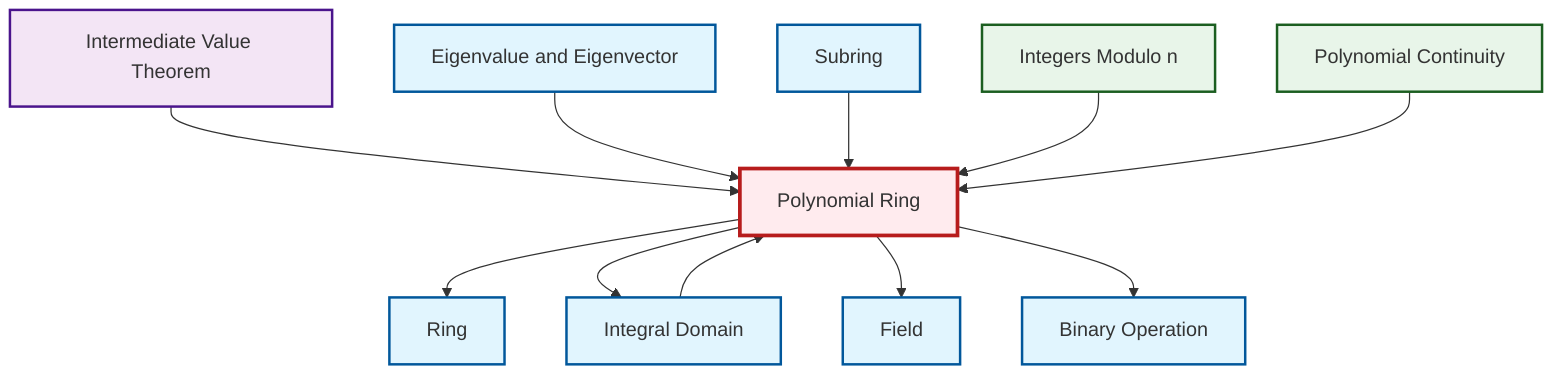 graph TD
    classDef definition fill:#e1f5fe,stroke:#01579b,stroke-width:2px
    classDef theorem fill:#f3e5f5,stroke:#4a148c,stroke-width:2px
    classDef axiom fill:#fff3e0,stroke:#e65100,stroke-width:2px
    classDef example fill:#e8f5e9,stroke:#1b5e20,stroke-width:2px
    classDef current fill:#ffebee,stroke:#b71c1c,stroke-width:3px
    ex-quotient-integers-mod-n["Integers Modulo n"]:::example
    def-subring["Subring"]:::definition
    def-field["Field"]:::definition
    def-binary-operation["Binary Operation"]:::definition
    thm-intermediate-value["Intermediate Value Theorem"]:::theorem
    def-eigenvalue-eigenvector["Eigenvalue and Eigenvector"]:::definition
    def-ring["Ring"]:::definition
    ex-polynomial-continuity["Polynomial Continuity"]:::example
    def-integral-domain["Integral Domain"]:::definition
    def-polynomial-ring["Polynomial Ring"]:::definition
    thm-intermediate-value --> def-polynomial-ring
    def-polynomial-ring --> def-ring
    def-eigenvalue-eigenvector --> def-polynomial-ring
    def-subring --> def-polynomial-ring
    def-integral-domain --> def-polynomial-ring
    def-polynomial-ring --> def-integral-domain
    ex-quotient-integers-mod-n --> def-polynomial-ring
    ex-polynomial-continuity --> def-polynomial-ring
    def-polynomial-ring --> def-field
    def-polynomial-ring --> def-binary-operation
    class def-polynomial-ring current
